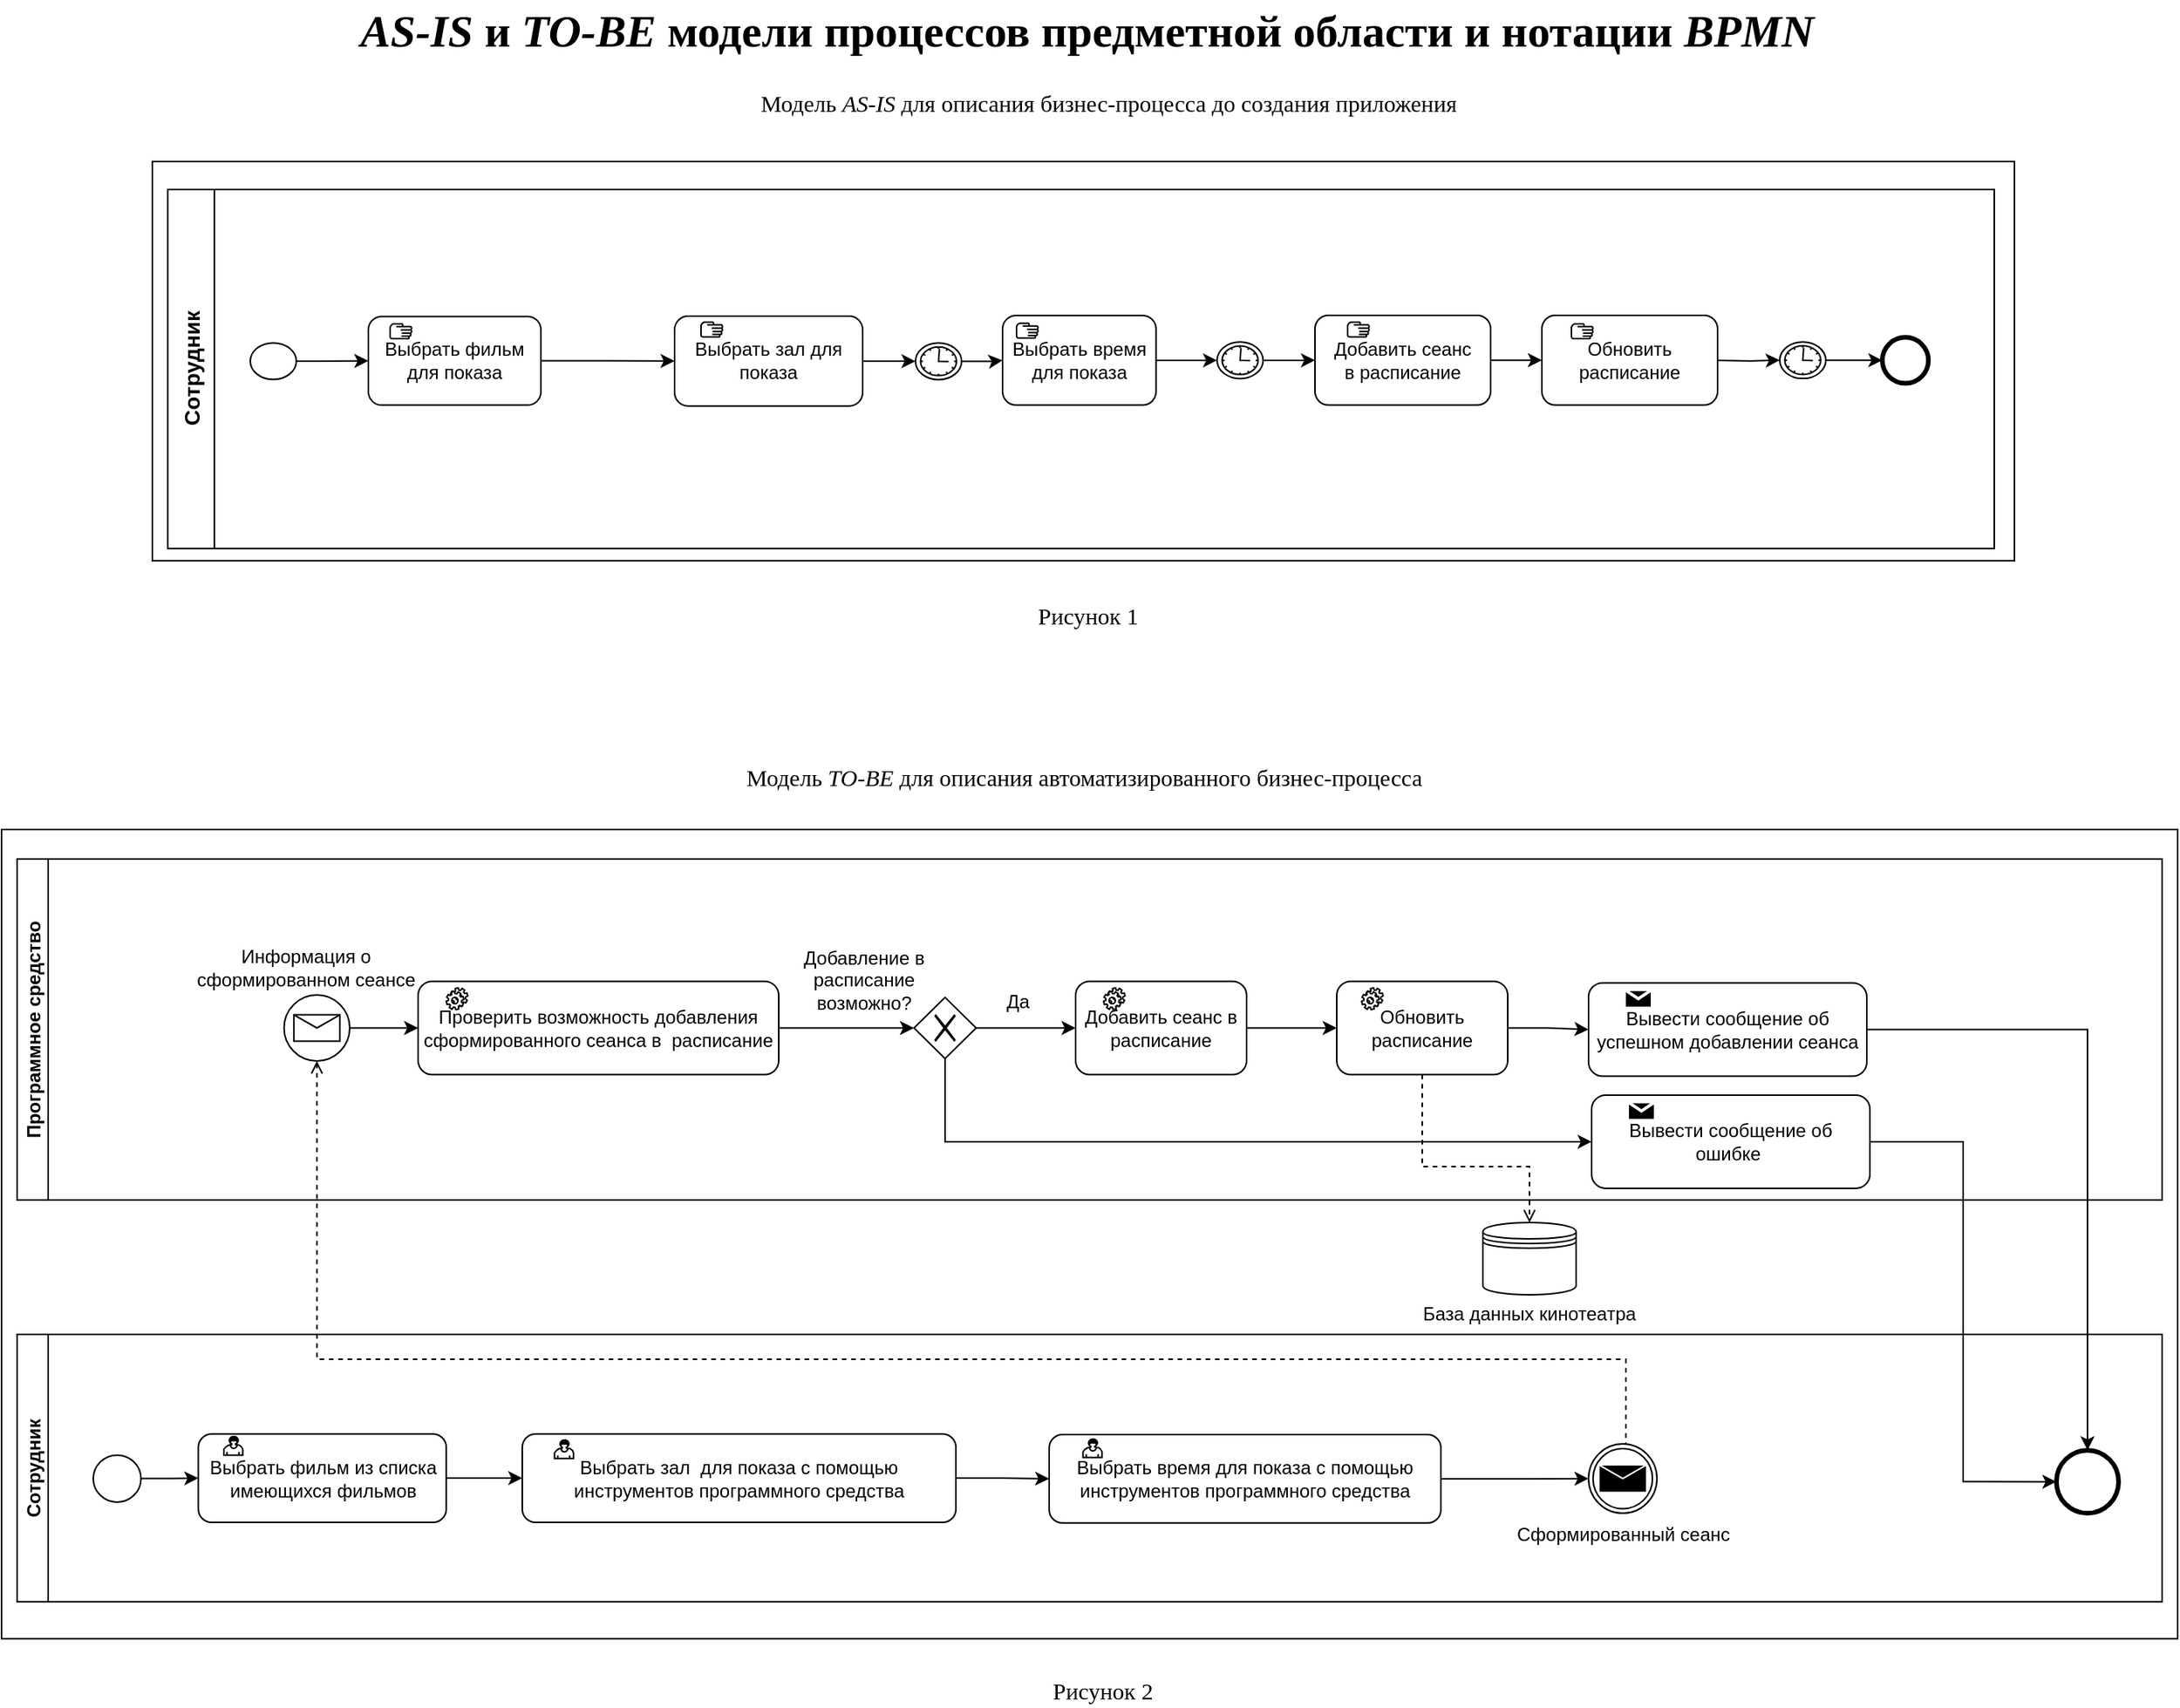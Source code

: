 <mxfile version="13.9.9" type="device"><diagram id="Qd6Wtm69FQxbh8CkBbBK" name="Страница 1"><mxGraphModel dx="5079" dy="3860" grid="0" gridSize="10" guides="1" tooltips="1" connect="1" arrows="1" fold="1" page="1" pageScale="1" pageWidth="1654" pageHeight="1169" math="0" shadow="0"><root><mxCell id="0"/><mxCell id="1" parent="0"/><mxCell id="i_kAqd34Q_1sZlNiki87-55" value="" style="group" parent="1" vertex="1" connectable="0"><mxGeometry x="1967" y="127" width="1198" height="330" as="geometry"/></mxCell><mxCell id="i_kAqd34Q_1sZlNiki87-56" value="" style="rounded=0;whiteSpace=wrap;html=1;align=center;" parent="i_kAqd34Q_1sZlNiki87-55" vertex="1"><mxGeometry x="-85" y="8" width="1198" height="257" as="geometry"/></mxCell><mxCell id="i_kAqd34Q_1sZlNiki87-57" value="&lt;font style=&quot;font-size: 14px&quot;&gt;Сотрудник&lt;/font&gt;" style="swimlane;html=1;horizontal=0;startSize=30;align=center;" parent="i_kAqd34Q_1sZlNiki87-55" vertex="1"><mxGeometry x="-75.09" y="26" width="1175.09" height="231.14" as="geometry"/></mxCell><mxCell id="i_kAqd34Q_1sZlNiki87-72" value="" style="shape=mxgraph.bpmn.shape;html=1;verticalLabelPosition=bottom;labelBackgroundColor=#ffffff;verticalAlign=top;align=center;perimeter=ellipsePerimeter;outlineConnect=0;outline=end;symbol=general;" parent="i_kAqd34Q_1sZlNiki87-55" vertex="1"><mxGeometry x="1028.0" y="121.189" width="29.629" height="29.527" as="geometry"/></mxCell><mxCell id="i_kAqd34Q_1sZlNiki87-73" style="edgeStyle=orthogonalEdgeStyle;rounded=0;orthogonalLoop=1;jettySize=auto;html=1;entryX=0;entryY=0.5;entryDx=0;entryDy=0;endArrow=classic;endFill=1;" parent="i_kAqd34Q_1sZlNiki87-55" target="i_kAqd34Q_1sZlNiki87-105" edge="1"><mxGeometry relative="1" as="geometry"><mxPoint x="921.989" y="135.941" as="sourcePoint"/></mxGeometry></mxCell><mxCell id="i_kAqd34Q_1sZlNiki87-75" value="" style="ellipse;fillColor=#ffffff;strokeColor=#000000;align=center;" parent="i_kAqd34Q_1sZlNiki87-55" vertex="1"><mxGeometry x="-22.001" y="124.696" width="29.629" height="23.571" as="geometry"/></mxCell><mxCell id="i_kAqd34Q_1sZlNiki87-76" value="" style="endArrow=classic;endFill=1;endSize=6;html=1;entryX=0;entryY=0.5;entryDx=0;entryDy=0;align=center;exitX=1;exitY=0.5;exitDx=0;exitDy=0;edgeStyle=orthogonalEdgeStyle;" parent="i_kAqd34Q_1sZlNiki87-55" source="i_kAqd34Q_1sZlNiki87-75" target="i_kAqd34Q_1sZlNiki87-65" edge="1"><mxGeometry width="100" relative="1" as="geometry"><mxPoint x="3.917" y="140.664" as="sourcePoint"/><mxPoint x="23.672" y="83.201" as="targetPoint"/></mxGeometry></mxCell><mxCell id="i_kAqd34Q_1sZlNiki87-100" style="edgeStyle=orthogonalEdgeStyle;rounded=0;orthogonalLoop=1;jettySize=auto;html=1;entryX=0;entryY=0.5;entryDx=0;entryDy=0;" parent="i_kAqd34Q_1sZlNiki87-55" source="i_kAqd34Q_1sZlNiki87-63" target="i_kAqd34Q_1sZlNiki87-102" edge="1"><mxGeometry relative="1" as="geometry"/></mxCell><mxCell id="i_kAqd34Q_1sZlNiki87-63" value="Выбрать время для показа" style="shape=ext;rounded=1;html=1;whiteSpace=wrap;align=center;" parent="i_kAqd34Q_1sZlNiki87-55" vertex="1"><mxGeometry x="462" y="107.15" width="98.76" height="57.61" as="geometry"/></mxCell><mxCell id="i_kAqd34Q_1sZlNiki87-64" style="edgeStyle=orthogonalEdgeStyle;rounded=0;orthogonalLoop=1;jettySize=auto;html=1;endArrow=classic;endFill=1;entryX=0;entryY=0.5;entryDx=0;entryDy=0;" parent="i_kAqd34Q_1sZlNiki87-55" source="i_kAqd34Q_1sZlNiki87-65" target="i_kAqd34Q_1sZlNiki87-69" edge="1"><mxGeometry relative="1" as="geometry"><mxPoint x="210" y="136.477" as="targetPoint"/></mxGeometry></mxCell><mxCell id="i_kAqd34Q_1sZlNiki87-65" value="&lt;div&gt;&lt;span&gt;Выбрать фильм для показа&lt;/span&gt;&lt;/div&gt;" style="shape=ext;rounded=1;html=1;whiteSpace=wrap;align=center;" parent="i_kAqd34Q_1sZlNiki87-55" vertex="1"><mxGeometry x="54" y="107.69" width="111" height="57.12" as="geometry"/></mxCell><mxCell id="i_kAqd34Q_1sZlNiki87-68" style="edgeStyle=orthogonalEdgeStyle;rounded=0;orthogonalLoop=1;jettySize=auto;html=1;endArrow=classic;endFill=1;" parent="i_kAqd34Q_1sZlNiki87-55" source="i_kAqd34Q_1sZlNiki87-69" target="i_kAqd34Q_1sZlNiki87-71" edge="1"><mxGeometry relative="1" as="geometry"/></mxCell><mxCell id="i_kAqd34Q_1sZlNiki87-69" value="Выбрать зал для показа" style="shape=ext;rounded=1;html=1;whiteSpace=wrap;align=center;" parent="i_kAqd34Q_1sZlNiki87-55" vertex="1"><mxGeometry x="251" y="107.51" width="121" height="57.85" as="geometry"/></mxCell><mxCell id="i_kAqd34Q_1sZlNiki87-101" style="edgeStyle=orthogonalEdgeStyle;rounded=0;orthogonalLoop=1;jettySize=auto;html=1;entryX=0;entryY=0.5;entryDx=0;entryDy=0;" parent="i_kAqd34Q_1sZlNiki87-55" source="i_kAqd34Q_1sZlNiki87-71" target="i_kAqd34Q_1sZlNiki87-63" edge="1"><mxGeometry relative="1" as="geometry"/></mxCell><mxCell id="i_kAqd34Q_1sZlNiki87-71" value="" style="shape=mxgraph.bpmn.shape;html=1;verticalLabelPosition=bottom;labelBackgroundColor=#ffffff;verticalAlign=top;align=center;perimeter=ellipsePerimeter;outlineConnect=0;outline=standard;symbol=timer;" parent="i_kAqd34Q_1sZlNiki87-55" vertex="1"><mxGeometry x="405.996" y="124.806" width="29.629" height="23.571" as="geometry"/></mxCell><mxCell id="i_kAqd34Q_1sZlNiki87-87" value="" style="shape=mxgraph.bpmn.manual_task;html=1;outlineConnect=0;align=center;" parent="i_kAqd34Q_1sZlNiki87-55" vertex="1"><mxGeometry x="68.0" y="112.457" width="13.827" height="9.589" as="geometry"/></mxCell><mxCell id="i_kAqd34Q_1sZlNiki87-88" value="" style="shape=mxgraph.bpmn.manual_task;html=1;outlineConnect=0;align=center;" parent="i_kAqd34Q_1sZlNiki87-55" vertex="1"><mxGeometry x="267.999" y="111.357" width="13.827" height="9.589" as="geometry"/></mxCell><mxCell id="i_kAqd34Q_1sZlNiki87-89" value="" style="shape=mxgraph.bpmn.manual_task;html=1;outlineConnect=0;align=center;" parent="i_kAqd34Q_1sZlNiki87-55" vertex="1"><mxGeometry x="470.996" y="112.08" width="13.827" height="9.589" as="geometry"/></mxCell><mxCell id="i_kAqd34Q_1sZlNiki87-107" style="edgeStyle=orthogonalEdgeStyle;rounded=0;orthogonalLoop=1;jettySize=auto;html=1;" parent="i_kAqd34Q_1sZlNiki87-55" source="i_kAqd34Q_1sZlNiki87-93" target="i_kAqd34Q_1sZlNiki87-104" edge="1"><mxGeometry relative="1" as="geometry"/></mxCell><mxCell id="i_kAqd34Q_1sZlNiki87-93" value="Добавить сеанс &lt;br&gt;в расписание" style="shape=ext;rounded=1;html=1;whiteSpace=wrap;align=center;" parent="i_kAqd34Q_1sZlNiki87-55" vertex="1"><mxGeometry x="663" y="107" width="113" height="57.76" as="geometry"/></mxCell><mxCell id="i_kAqd34Q_1sZlNiki87-103" style="edgeStyle=orthogonalEdgeStyle;rounded=0;orthogonalLoop=1;jettySize=auto;html=1;" parent="i_kAqd34Q_1sZlNiki87-55" source="i_kAqd34Q_1sZlNiki87-102" target="i_kAqd34Q_1sZlNiki87-93" edge="1"><mxGeometry relative="1" as="geometry"/></mxCell><mxCell id="i_kAqd34Q_1sZlNiki87-102" value="" style="shape=mxgraph.bpmn.shape;html=1;verticalLabelPosition=bottom;labelBackgroundColor=#ffffff;verticalAlign=top;align=center;perimeter=ellipsePerimeter;outlineConnect=0;outline=standard;symbol=timer;" parent="i_kAqd34Q_1sZlNiki87-55" vertex="1"><mxGeometry x="599.996" y="124.166" width="29.629" height="23.571" as="geometry"/></mxCell><mxCell id="i_kAqd34Q_1sZlNiki87-104" value="Обновить расписание" style="shape=ext;rounded=1;html=1;whiteSpace=wrap;align=center;" parent="i_kAqd34Q_1sZlNiki87-55" vertex="1"><mxGeometry x="809" y="107" width="113" height="57.76" as="geometry"/></mxCell><mxCell id="i_kAqd34Q_1sZlNiki87-106" style="edgeStyle=orthogonalEdgeStyle;rounded=0;orthogonalLoop=1;jettySize=auto;html=1;entryX=0;entryY=0.5;entryDx=0;entryDy=0;" parent="i_kAqd34Q_1sZlNiki87-55" source="i_kAqd34Q_1sZlNiki87-105" target="i_kAqd34Q_1sZlNiki87-72" edge="1"><mxGeometry relative="1" as="geometry"/></mxCell><mxCell id="i_kAqd34Q_1sZlNiki87-105" value="" style="shape=mxgraph.bpmn.shape;html=1;verticalLabelPosition=bottom;labelBackgroundColor=#ffffff;verticalAlign=top;align=center;perimeter=ellipsePerimeter;outlineConnect=0;outline=standard;symbol=timer;" parent="i_kAqd34Q_1sZlNiki87-55" vertex="1"><mxGeometry x="961.996" y="124.096" width="29.629" height="23.571" as="geometry"/></mxCell><mxCell id="i_kAqd34Q_1sZlNiki87-108" value="" style="shape=mxgraph.bpmn.manual_task;html=1;outlineConnect=0;align=center;" parent="i_kAqd34Q_1sZlNiki87-55" vertex="1"><mxGeometry x="683.999" y="111.357" width="13.827" height="9.589" as="geometry"/></mxCell><mxCell id="i_kAqd34Q_1sZlNiki87-109" value="" style="shape=mxgraph.bpmn.manual_task;html=1;outlineConnect=0;align=center;" parent="i_kAqd34Q_1sZlNiki87-55" vertex="1"><mxGeometry x="827.999" y="112.457" width="13.827" height="9.589" as="geometry"/></mxCell><mxCell id="i_kAqd34Q_1sZlNiki87-1" value="" style="group" parent="1" vertex="1" connectable="0"><mxGeometry x="1785" y="554" width="1400" height="531.89" as="geometry"/></mxCell><mxCell id="i_kAqd34Q_1sZlNiki87-2" value="" style="rounded=0;whiteSpace=wrap;html=1;align=center;" parent="i_kAqd34Q_1sZlNiki87-1" vertex="1"><mxGeometry y="11" width="1400" height="520.89" as="geometry"/></mxCell><mxCell id="i_kAqd34Q_1sZlNiki87-3" value="Программное средство" style="swimlane;startSize=20;horizontal=0;align=center;" parent="i_kAqd34Q_1sZlNiki87-1" vertex="1"><mxGeometry x="10" y="30" width="1380" height="219.49" as="geometry"/></mxCell><mxCell id="i_kAqd34Q_1sZlNiki87-4" value="Сотрудник" style="swimlane;startSize=20;horizontal=0;align=center;" parent="i_kAqd34Q_1sZlNiki87-1" vertex="1"><mxGeometry x="10" y="336" width="1380" height="172.11" as="geometry"/></mxCell><mxCell id="i_kAqd34Q_1sZlNiki87-6" style="edgeStyle=orthogonalEdgeStyle;rounded=0;orthogonalLoop=1;jettySize=auto;html=1;entryX=0.5;entryY=1;entryDx=0;entryDy=0;dashed=1;endArrow=open;endFill=0;exitX=0.5;exitY=0;exitDx=0;exitDy=0;" parent="i_kAqd34Q_1sZlNiki87-1" source="i_kAqd34Q_1sZlNiki87-112" target="i_kAqd34Q_1sZlNiki87-23" edge="1"><mxGeometry relative="1" as="geometry"><mxPoint x="810" y="265.333" as="sourcePoint"/><Array as="points"><mxPoint x="1045" y="352"/><mxPoint x="203" y="352"/></Array></mxGeometry></mxCell><mxCell id="i_kAqd34Q_1sZlNiki87-9" style="edgeStyle=orthogonalEdgeStyle;rounded=0;orthogonalLoop=1;jettySize=auto;html=1;entryX=0;entryY=0.5;entryDx=0;entryDy=0;endArrow=classic;endFill=1;" parent="i_kAqd34Q_1sZlNiki87-1" source="i_kAqd34Q_1sZlNiki87-10" target="i_kAqd34Q_1sZlNiki87-16" edge="1"><mxGeometry relative="1" as="geometry"><mxPoint x="120.0" y="424.74" as="targetPoint"/></mxGeometry></mxCell><mxCell id="i_kAqd34Q_1sZlNiki87-10" value="" style="shape=mxgraph.bpmn.shape;html=1;verticalLabelPosition=bottom;labelBackgroundColor=#ffffff;verticalAlign=top;align=center;perimeter=ellipsePerimeter;outlineConnect=0;outline=standard;symbol=general;" parent="i_kAqd34Q_1sZlNiki87-1" vertex="1"><mxGeometry x="59" y="413.721" width="30.709" height="30.247" as="geometry"/></mxCell><mxCell id="i_kAqd34Q_1sZlNiki87-222" style="edgeStyle=orthogonalEdgeStyle;rounded=0;orthogonalLoop=1;jettySize=auto;html=1;entryX=0;entryY=0.5;entryDx=0;entryDy=0;endArrow=classic;endFill=1;" parent="i_kAqd34Q_1sZlNiki87-1" source="i_kAqd34Q_1sZlNiki87-16" target="i_kAqd34Q_1sZlNiki87-51" edge="1"><mxGeometry relative="1" as="geometry"/></mxCell><mxCell id="i_kAqd34Q_1sZlNiki87-16" value="Выбрать фильм из списка имеющихся фильмов" style="shape=ext;rounded=1;html=1;whiteSpace=wrap;align=center;" parent="i_kAqd34Q_1sZlNiki87-1" vertex="1"><mxGeometry x="126.61" y="400.12" width="159.5" height="56.88" as="geometry"/></mxCell><mxCell id="i_kAqd34Q_1sZlNiki87-22" style="edgeStyle=orthogonalEdgeStyle;rounded=0;orthogonalLoop=1;jettySize=auto;html=1;entryX=0;entryY=0.5;entryDx=0;entryDy=0;endArrow=classic;endFill=1;" parent="i_kAqd34Q_1sZlNiki87-1" source="i_kAqd34Q_1sZlNiki87-23" target="i_kAqd34Q_1sZlNiki87-25" edge="1"><mxGeometry relative="1" as="geometry"/></mxCell><mxCell id="i_kAqd34Q_1sZlNiki87-23" value="" style="shape=mxgraph.bpmn.shape;html=1;verticalLabelPosition=bottom;labelBackgroundColor=#ffffff;verticalAlign=top;align=center;perimeter=ellipsePerimeter;outlineConnect=0;outline=standard;symbol=message;" parent="i_kAqd34Q_1sZlNiki87-1" vertex="1"><mxGeometry x="181.75" y="117.52" width="42.25" height="42.45" as="geometry"/></mxCell><mxCell id="i_kAqd34Q_1sZlNiki87-114" style="edgeStyle=orthogonalEdgeStyle;rounded=0;orthogonalLoop=1;jettySize=auto;html=1;entryX=0;entryY=0.5;entryDx=0;entryDy=0;" parent="i_kAqd34Q_1sZlNiki87-1" source="i_kAqd34Q_1sZlNiki87-25" target="i_kAqd34Q_1sZlNiki87-35" edge="1"><mxGeometry relative="1" as="geometry"/></mxCell><mxCell id="i_kAqd34Q_1sZlNiki87-25" value="Проверить возможность добавления сформированного сеанса в&amp;nbsp; расписание" style="shape=ext;rounded=1;html=1;whiteSpace=wrap;align=center;" parent="i_kAqd34Q_1sZlNiki87-1" vertex="1"><mxGeometry x="268" y="108.77" width="232" height="59.95" as="geometry"/></mxCell><mxCell id="i_kAqd34Q_1sZlNiki87-31" style="edgeStyle=orthogonalEdgeStyle;rounded=0;orthogonalLoop=1;jettySize=auto;html=1;entryX=0.5;entryY=0;entryDx=0;entryDy=0;endArrow=classic;endFill=1;exitX=1;exitY=0.5;exitDx=0;exitDy=0;" parent="i_kAqd34Q_1sZlNiki87-1" source="i_kAqd34Q_1sZlNiki87-177" target="i_kAqd34Q_1sZlNiki87-33" edge="1"><mxGeometry relative="1" as="geometry"><mxPoint x="1282" y="137.52" as="sourcePoint"/></mxGeometry></mxCell><mxCell id="i_kAqd34Q_1sZlNiki87-33" value="" style="shape=mxgraph.bpmn.shape;html=1;verticalLabelPosition=bottom;labelBackgroundColor=#ffffff;verticalAlign=top;align=center;perimeter=ellipsePerimeter;outlineConnect=0;outline=end;symbol=general;" parent="i_kAqd34Q_1sZlNiki87-1" vertex="1"><mxGeometry x="1322" y="410.57" width="40" height="40.55" as="geometry"/></mxCell><mxCell id="i_kAqd34Q_1sZlNiki87-118" style="edgeStyle=orthogonalEdgeStyle;rounded=0;orthogonalLoop=1;jettySize=auto;html=1;entryX=0;entryY=0.5;entryDx=0;entryDy=0;" parent="i_kAqd34Q_1sZlNiki87-1" source="i_kAqd34Q_1sZlNiki87-35" target="i_kAqd34Q_1sZlNiki87-116" edge="1"><mxGeometry relative="1" as="geometry"/></mxCell><mxCell id="i_kAqd34Q_1sZlNiki87-220" style="edgeStyle=orthogonalEdgeStyle;rounded=0;orthogonalLoop=1;jettySize=auto;html=1;entryX=0;entryY=0.5;entryDx=0;entryDy=0;endArrow=classic;endFill=1;" parent="i_kAqd34Q_1sZlNiki87-1" source="i_kAqd34Q_1sZlNiki87-35" target="i_kAqd34Q_1sZlNiki87-218" edge="1"><mxGeometry relative="1" as="geometry"><Array as="points"><mxPoint x="607" y="212"/></Array></mxGeometry></mxCell><mxCell id="i_kAqd34Q_1sZlNiki87-35" value="" style="shape=mxgraph.bpmn.shape;html=1;verticalLabelPosition=bottom;labelBackgroundColor=#ffffff;verticalAlign=top;align=center;perimeter=rhombusPerimeter;background=gateway;outlineConnect=0;outline=none;symbol=exclusiveGw;" parent="i_kAqd34Q_1sZlNiki87-1" vertex="1"><mxGeometry x="587" y="119.049" width="40" height="39.399" as="geometry"/></mxCell><mxCell id="i_kAqd34Q_1sZlNiki87-39" value="База данных кинотеатра" style="text;html=1;strokeColor=none;fillColor=none;align=center;verticalAlign=middle;whiteSpace=wrap;rounded=0;" parent="i_kAqd34Q_1sZlNiki87-1" vertex="1"><mxGeometry x="909.95" y="313.004" width="146.11" height="19.7" as="geometry"/></mxCell><mxCell id="i_kAqd34Q_1sZlNiki87-40" value="" style="shape=mxgraph.bpmn.service_task;html=1;outlineConnect=0;align=center;direction=south;" parent="i_kAqd34Q_1sZlNiki87-1" vertex="1"><mxGeometry x="286.105" y="112.96" width="13.79" height="14" as="geometry"/></mxCell><mxCell id="i_kAqd34Q_1sZlNiki87-44" value="&lt;span style=&quot;color: rgba(0 , 0 , 0 , 0) ; font-family: monospace ; font-size: 0px&quot;&gt;%3CmxGraphModel%3E%3Croot%3E%3CmxCell%20id%3D%220%22%2F%3E%3CmxCell%20id%3D%221%22%20parent%3D%220%22%2F%3E%3CmxCell%20id%3D%222%22%20value%3D%22%D0%92%D1%8B%D0%B1%D1%80%D0%B0%D1%82%D1%8C%20%D0%BF%D0%BE%D0%B4%D1%85%D0%BE%D0%B4%D1%8F%D1%89%D0%B8%D0%B5%20%D0%B4%D0%BB%D1%8F%20%D1%8D%D1%82%D0%BE%D0%B3%D0%BE%20%D1%84%D0%B8%D0%BB%D1%8C%D0%BC%D0%B0%20%D0%B7%D0%B0%D0%BB%20%D0%B8%20%D0%B2%D1%80%D0%B5%D0%BC%D1%8F%22%20style%3D%22shape%3Dext%3Brounded%3D1%3Bhtml%3D1%3BwhiteSpace%3Dwrap%3Balign%3Dcenter%3B%22%20vertex%3D%221%22%20parent%3D%221%22%3E%3CmxGeometry%20x%3D%22804.999%22%20y%3D%22370.43%22%20width%3D%22156.759%22%20height%3D%2244.194%22%20as%3D%22geometry%22%2F%3E%3C%2FmxCell%3E%3C%2Froot%3E%3C%2FmxGraphModel%3E&lt;/span&gt;" style="shape=mxgraph.bpmn.user_task;html=1;outlineConnect=0;align=center;" parent="i_kAqd34Q_1sZlNiki87-1" vertex="1"><mxGeometry x="142.996" y="401.704" width="12.205" height="12.021" as="geometry"/></mxCell><mxCell id="i_kAqd34Q_1sZlNiki87-47" value="Информация о сформированном сеансе" style="text;html=1;strokeColor=none;fillColor=none;align=center;verticalAlign=middle;whiteSpace=wrap;rounded=0;" parent="i_kAqd34Q_1sZlNiki87-1" vertex="1"><mxGeometry x="119" y="83" width="153.75" height="33.22" as="geometry"/></mxCell><mxCell id="i_kAqd34Q_1sZlNiki87-223" style="edgeStyle=orthogonalEdgeStyle;rounded=0;orthogonalLoop=1;jettySize=auto;html=1;entryX=0;entryY=0.5;entryDx=0;entryDy=0;endArrow=classic;endFill=1;" parent="i_kAqd34Q_1sZlNiki87-1" source="i_kAqd34Q_1sZlNiki87-51" target="i_kAqd34Q_1sZlNiki87-110" edge="1"><mxGeometry relative="1" as="geometry"/></mxCell><mxCell id="i_kAqd34Q_1sZlNiki87-51" value="Выбрать зал&amp;nbsp; для показа с помощью инструментов программного средства" style="shape=ext;rounded=1;html=1;whiteSpace=wrap;align=center;" parent="i_kAqd34Q_1sZlNiki87-1" vertex="1"><mxGeometry x="335" y="400.12" width="279" height="56.88" as="geometry"/></mxCell><mxCell id="i_kAqd34Q_1sZlNiki87-52" value="&lt;span style=&quot;color: rgba(0 , 0 , 0 , 0) ; font-family: monospace ; font-size: 0px&quot;&gt;%3CmxGraphModel%3E%3Croot%3E%3CmxCell%20id%3D%220%22%2F%3E%3CmxCell%20id%3D%221%22%20parent%3D%220%22%2F%3E%3CmxCell%20id%3D%222%22%20value%3D%22%D0%92%D1%8B%D0%B1%D1%80%D0%B0%D1%82%D1%8C%20%D0%BF%D0%BE%D0%B4%D1%85%D0%BE%D0%B4%D1%8F%D1%89%D0%B8%D0%B5%20%D0%B4%D0%BB%D1%8F%20%D1%8D%D1%82%D0%BE%D0%B3%D0%BE%20%D1%84%D0%B8%D0%BB%D1%8C%D0%BC%D0%B0%20%D0%B7%D0%B0%D0%BB%20%D0%B8%20%D0%B2%D1%80%D0%B5%D0%BC%D1%8F%22%20style%3D%22shape%3Dext%3Brounded%3D1%3Bhtml%3D1%3BwhiteSpace%3Dwrap%3Balign%3Dcenter%3B%22%20vertex%3D%221%22%20parent%3D%221%22%3E%3CmxGeometry%20x%3D%22804.999%22%20y%3D%22370.43%22%20width%3D%22156.759%22%20height%3D%2244.194%22%20as%3D%22geometry%22%2F%3E%3C%2FmxCell%3E%3C%2Froot%3E%3C%2FmxGraphModel%3E&lt;/span&gt;" style="shape=mxgraph.bpmn.user_task;html=1;outlineConnect=0;align=center;direction=east;" parent="i_kAqd34Q_1sZlNiki87-1" vertex="1"><mxGeometry x="355.746" y="403.89" width="12.205" height="12.021" as="geometry"/></mxCell><mxCell id="i_kAqd34Q_1sZlNiki87-224" style="edgeStyle=orthogonalEdgeStyle;rounded=0;orthogonalLoop=1;jettySize=auto;html=1;entryX=0;entryY=0.5;entryDx=0;entryDy=0;endArrow=classic;endFill=1;" parent="i_kAqd34Q_1sZlNiki87-1" source="i_kAqd34Q_1sZlNiki87-110" target="i_kAqd34Q_1sZlNiki87-112" edge="1"><mxGeometry relative="1" as="geometry"/></mxCell><mxCell id="i_kAqd34Q_1sZlNiki87-110" value="Выбрать время для показа с помощью инструментов программного средства" style="shape=ext;rounded=1;html=1;whiteSpace=wrap;align=center;" parent="i_kAqd34Q_1sZlNiki87-1" vertex="1"><mxGeometry x="674" y="400.48" width="252" height="56.88" as="geometry"/></mxCell><mxCell id="i_kAqd34Q_1sZlNiki87-111" value="&lt;span style=&quot;color: rgba(0 , 0 , 0 , 0) ; font-family: monospace ; font-size: 0px&quot;&gt;%3CmxGraphModel%3E%3Croot%3E%3CmxCell%20id%3D%220%22%2F%3E%3CmxCell%20id%3D%221%22%20parent%3D%220%22%2F%3E%3CmxCell%20id%3D%222%22%20value%3D%22%D0%92%D1%8B%D0%B1%D1%80%D0%B0%D1%82%D1%8C%20%D0%BF%D0%BE%D0%B4%D1%85%D0%BE%D0%B4%D1%8F%D1%89%D0%B8%D0%B5%20%D0%B4%D0%BB%D1%8F%20%D1%8D%D1%82%D0%BE%D0%B3%D0%BE%20%D1%84%D0%B8%D0%BB%D1%8C%D0%BC%D0%B0%20%D0%B7%D0%B0%D0%BB%20%D0%B8%20%D0%B2%D1%80%D0%B5%D0%BC%D1%8F%22%20style%3D%22shape%3Dext%3Brounded%3D1%3Bhtml%3D1%3BwhiteSpace%3Dwrap%3Balign%3Dcenter%3B%22%20vertex%3D%221%22%20parent%3D%221%22%3E%3CmxGeometry%20x%3D%22804.999%22%20y%3D%22370.43%22%20width%3D%22156.759%22%20height%3D%2244.194%22%20as%3D%22geometry%22%2F%3E%3C%2FmxCell%3E%3C%2Froot%3E%3C%2FmxGraphModel%3E&lt;/span&gt;" style="shape=mxgraph.bpmn.user_task;html=1;outlineConnect=0;align=center;direction=east;" parent="i_kAqd34Q_1sZlNiki87-1" vertex="1"><mxGeometry x="695.746" y="403.25" width="12.205" height="12.021" as="geometry"/></mxCell><mxCell id="i_kAqd34Q_1sZlNiki87-112" value="Сформированный сеанс" style="shape=mxgraph.bpmn.shape;html=1;verticalLabelPosition=bottom;labelBackgroundColor=#ffffff;verticalAlign=top;align=center;perimeter=ellipsePerimeter;outlineConnect=0;outline=throwing;symbol=message;" parent="i_kAqd34Q_1sZlNiki87-1" vertex="1"><mxGeometry x="1021" y="406.56" width="44" height="44.56" as="geometry"/></mxCell><mxCell id="i_kAqd34Q_1sZlNiki87-115" value="Добавление в расписание возможно?" style="text;html=1;strokeColor=none;fillColor=none;align=center;verticalAlign=middle;whiteSpace=wrap;rounded=0;" parent="i_kAqd34Q_1sZlNiki87-1" vertex="1"><mxGeometry x="490.998" y="100.738" width="128.39" height="15.478" as="geometry"/></mxCell><mxCell id="i_kAqd34Q_1sZlNiki87-176" style="edgeStyle=orthogonalEdgeStyle;rounded=0;orthogonalLoop=1;jettySize=auto;html=1;endArrow=classic;endFill=1;" parent="i_kAqd34Q_1sZlNiki87-1" source="i_kAqd34Q_1sZlNiki87-116" target="i_kAqd34Q_1sZlNiki87-120" edge="1"><mxGeometry relative="1" as="geometry"/></mxCell><mxCell id="i_kAqd34Q_1sZlNiki87-116" value="Добавить сеанс в расписание" style="shape=ext;rounded=1;html=1;whiteSpace=wrap;align=center;" parent="i_kAqd34Q_1sZlNiki87-1" vertex="1"><mxGeometry x="691" y="108.77" width="110" height="59.95" as="geometry"/></mxCell><mxCell id="i_kAqd34Q_1sZlNiki87-117" value="" style="shape=mxgraph.bpmn.service_task;html=1;outlineConnect=0;align=center;direction=south;" parent="i_kAqd34Q_1sZlNiki87-1" vertex="1"><mxGeometry x="708.995" y="112.96" width="13.79" height="14" as="geometry"/></mxCell><mxCell id="i_kAqd34Q_1sZlNiki87-119" value="Да" style="text;html=1;strokeColor=none;fillColor=none;align=center;verticalAlign=middle;whiteSpace=wrap;rounded=0;" parent="i_kAqd34Q_1sZlNiki87-1" vertex="1"><mxGeometry x="633" y="112.96" width="42" height="18" as="geometry"/></mxCell><mxCell id="i_kAqd34Q_1sZlNiki87-175" style="edgeStyle=orthogonalEdgeStyle;rounded=0;orthogonalLoop=1;jettySize=auto;html=1;entryX=0.5;entryY=0;entryDx=0;entryDy=0;dashed=1;endArrow=open;endFill=0;" parent="i_kAqd34Q_1sZlNiki87-1" source="i_kAqd34Q_1sZlNiki87-120" target="i_kAqd34Q_1sZlNiki87-174" edge="1"><mxGeometry relative="1" as="geometry"><Array as="points"><mxPoint x="914" y="228"/><mxPoint x="983" y="228"/></Array></mxGeometry></mxCell><mxCell id="i_kAqd34Q_1sZlNiki87-225" style="edgeStyle=orthogonalEdgeStyle;rounded=0;orthogonalLoop=1;jettySize=auto;html=1;entryX=0;entryY=0.5;entryDx=0;entryDy=0;endArrow=classic;endFill=1;" parent="i_kAqd34Q_1sZlNiki87-1" source="i_kAqd34Q_1sZlNiki87-120" target="i_kAqd34Q_1sZlNiki87-177" edge="1"><mxGeometry relative="1" as="geometry"/></mxCell><mxCell id="i_kAqd34Q_1sZlNiki87-120" value="Обновить расписание" style="shape=ext;rounded=1;html=1;whiteSpace=wrap;align=center;" parent="i_kAqd34Q_1sZlNiki87-1" vertex="1"><mxGeometry x="859" y="108.77" width="110" height="59.95" as="geometry"/></mxCell><mxCell id="i_kAqd34Q_1sZlNiki87-121" value="" style="shape=mxgraph.bpmn.service_task;html=1;outlineConnect=0;align=center;direction=south;" parent="i_kAqd34Q_1sZlNiki87-1" vertex="1"><mxGeometry x="874.995" y="112.96" width="13.79" height="14" as="geometry"/></mxCell><mxCell id="i_kAqd34Q_1sZlNiki87-174" value="" style="shape=datastore;whiteSpace=wrap;html=1;align=center;" parent="i_kAqd34Q_1sZlNiki87-1" vertex="1"><mxGeometry x="953" y="264" width="60" height="46.49" as="geometry"/></mxCell><mxCell id="i_kAqd34Q_1sZlNiki87-177" value="Вывести сообщение об успешном добавлении сеанса" style="shape=ext;rounded=1;html=1;whiteSpace=wrap;align=center;" parent="i_kAqd34Q_1sZlNiki87-1" vertex="1"><mxGeometry x="1021" y="109.77" width="179" height="59.95" as="geometry"/></mxCell><mxCell id="i_kAqd34Q_1sZlNiki87-178" value="" style="shape=message;whiteSpace=wrap;html=1;outlineConnect=0;fillColor=#000000;strokeColor=#ffffff;strokeWidth=2;" parent="i_kAqd34Q_1sZlNiki87-1" vertex="1"><mxGeometry x="1044" y="113.96" width="18" height="12" as="geometry"/></mxCell><mxCell id="i_kAqd34Q_1sZlNiki87-221" style="edgeStyle=orthogonalEdgeStyle;rounded=0;orthogonalLoop=1;jettySize=auto;html=1;entryX=0;entryY=0.5;entryDx=0;entryDy=0;endArrow=classic;endFill=1;" parent="i_kAqd34Q_1sZlNiki87-1" source="i_kAqd34Q_1sZlNiki87-218" target="i_kAqd34Q_1sZlNiki87-33" edge="1"><mxGeometry relative="1" as="geometry"/></mxCell><mxCell id="i_kAqd34Q_1sZlNiki87-218" value="Вывести сообщение об ошибке&amp;nbsp;" style="shape=ext;rounded=1;html=1;whiteSpace=wrap;align=center;" parent="i_kAqd34Q_1sZlNiki87-1" vertex="1"><mxGeometry x="1023" y="182" width="179" height="59.95" as="geometry"/></mxCell><mxCell id="i_kAqd34Q_1sZlNiki87-219" value="" style="shape=message;whiteSpace=wrap;html=1;outlineConnect=0;fillColor=#000000;strokeColor=#ffffff;strokeWidth=2;" parent="i_kAqd34Q_1sZlNiki87-1" vertex="1"><mxGeometry x="1046" y="186.19" width="18" height="12" as="geometry"/></mxCell><mxCell id="i_kAqd34Q_1sZlNiki87-53" value="&lt;font face=&quot;Times New Roman&quot; style=&quot;font-size: 29px&quot;&gt;&lt;i&gt;AS-IS&lt;/i&gt; и &lt;i&gt;TO-BE &lt;/i&gt;модели процессов предметной области и нотации &lt;i&gt;BPMN&lt;/i&gt;&lt;/font&gt;" style="text;strokeColor=none;fillColor=none;html=1;fontSize=24;fontStyle=1;verticalAlign=middle;align=center;" parent="1" vertex="1"><mxGeometry x="2308" y="31" width="350" height="40" as="geometry"/></mxCell><mxCell id="i_kAqd34Q_1sZlNiki87-54" value="&lt;font face=&quot;Times New Roman&quot; style=&quot;font-size: 15px&quot;&gt;Рисунок 1&amp;nbsp;&lt;/font&gt;" style="text;html=1;strokeColor=none;fillColor=none;align=center;verticalAlign=middle;whiteSpace=wrap;rounded=0;" parent="1" vertex="1"><mxGeometry x="2449.5" y="417" width="72" height="20" as="geometry"/></mxCell><mxCell id="i_kAqd34Q_1sZlNiki87-90" value="&lt;font face=&quot;Times New Roman&quot; style=&quot;font-size: 15px&quot;&gt;&amp;nbsp;Модель &lt;i&gt;AS-IS &lt;/i&gt;для описания бизнес-процесса до создания приложения&lt;/font&gt;" style="text;html=1;strokeColor=none;fillColor=none;align=center;verticalAlign=middle;whiteSpace=wrap;rounded=0;" parent="1" vertex="1"><mxGeometry x="2228" y="87.22" width="535" height="20.079" as="geometry"/></mxCell><mxCell id="i_kAqd34Q_1sZlNiki87-91" value="&lt;font face=&quot;Times New Roman&quot; style=&quot;font-size: 15px&quot;&gt;Рисунок 2&amp;nbsp;&lt;/font&gt;" style="text;html=1;strokeColor=none;fillColor=none;align=center;verticalAlign=middle;whiteSpace=wrap;rounded=0;" parent="1" vertex="1"><mxGeometry x="2228" y="1109.005" width="535" height="20.079" as="geometry"/></mxCell><mxCell id="i_kAqd34Q_1sZlNiki87-92" value="&lt;font face=&quot;Times New Roman&quot; style=&quot;font-size: 15px&quot;&gt;Модель &lt;i&gt;TO-BE&amp;nbsp;&lt;/i&gt;для описания автоматизированного бизнес-процесса&amp;nbsp;&lt;/font&gt;" style="text;html=1;strokeColor=none;fillColor=none;align=center;verticalAlign=middle;whiteSpace=wrap;rounded=0;" parent="1" vertex="1"><mxGeometry x="2215.52" y="521.005" width="535" height="20.079" as="geometry"/></mxCell></root></mxGraphModel></diagram></mxfile>